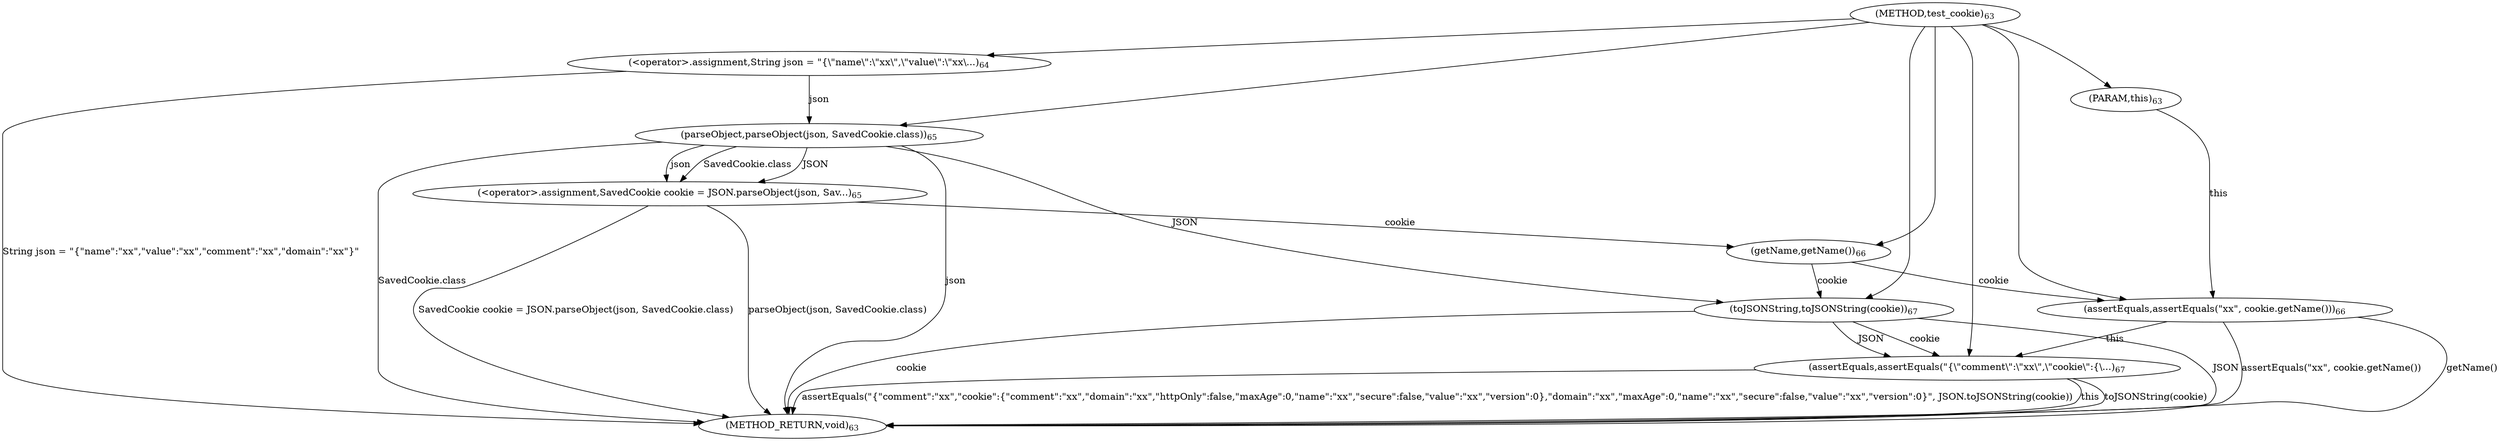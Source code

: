 digraph "test_cookie" {  
"161" [label = <(METHOD,test_cookie)<SUB>63</SUB>> ]
"187" [label = <(METHOD_RETURN,void)<SUB>63</SUB>> ]
"8" [label = <(PARAM,this)<SUB>63</SUB>> ]
"164" [label = <(&lt;operator&gt;.assignment,String json = &quot;{\&quot;name\&quot;:\&quot;xx\&quot;,\&quot;value\&quot;:\&quot;xx\...)<SUB>64</SUB>> ]
"168" [label = <(&lt;operator&gt;.assignment,SavedCookie cookie = JSON.parseObject(json, Sav...)<SUB>65</SUB>> ]
"176" [label = <(assertEquals,assertEquals(&quot;xx&quot;, cookie.getName()))<SUB>66</SUB>> ]
"180" [label = <(assertEquals,assertEquals(&quot;{\&quot;comment\&quot;:\&quot;xx\&quot;,\&quot;cookie\&quot;:{\...)<SUB>67</SUB>> ]
"164" [label = <(&lt;operator&gt;.assignment,String json = &quot;{\&quot;name\&quot;:\&quot;xx\&quot;,\&quot;value\&quot;:\&quot;xx\...)<SUB>64</SUB>> ]
"164" [label = <(&lt;operator&gt;.assignment,String json = &quot;{\&quot;name\&quot;:\&quot;xx\&quot;,\&quot;value\&quot;:\&quot;xx\...)<SUB>64</SUB>> ]
"168" [label = <(&lt;operator&gt;.assignment,SavedCookie cookie = JSON.parseObject(json, Sav...)<SUB>65</SUB>> ]
"168" [label = <(&lt;operator&gt;.assignment,SavedCookie cookie = JSON.parseObject(json, Sav...)<SUB>65</SUB>> ]
"176" [label = <(assertEquals,assertEquals(&quot;xx&quot;, cookie.getName()))<SUB>66</SUB>> ]
"176" [label = <(assertEquals,assertEquals(&quot;xx&quot;, cookie.getName()))<SUB>66</SUB>> ]
"176" [label = <(assertEquals,assertEquals(&quot;xx&quot;, cookie.getName()))<SUB>66</SUB>> ]
"180" [label = <(assertEquals,assertEquals(&quot;{\&quot;comment\&quot;:\&quot;xx\&quot;,\&quot;cookie\&quot;:{\...)<SUB>67</SUB>> ]
"180" [label = <(assertEquals,assertEquals(&quot;{\&quot;comment\&quot;:\&quot;xx\&quot;,\&quot;cookie\&quot;:{\...)<SUB>67</SUB>> ]
"180" [label = <(assertEquals,assertEquals(&quot;{\&quot;comment\&quot;:\&quot;xx\&quot;,\&quot;cookie\&quot;:{\...)<SUB>67</SUB>> ]
"170" [label = <(parseObject,parseObject(json, SavedCookie.class))<SUB>65</SUB>> ]
"170" [label = <(parseObject,parseObject(json, SavedCookie.class))<SUB>65</SUB>> ]
"170" [label = <(parseObject,parseObject(json, SavedCookie.class))<SUB>65</SUB>> ]
"178" [label = <(getName,getName())<SUB>66</SUB>> ]
"182" [label = <(toJSONString,toJSONString(cookie))<SUB>67</SUB>> ]
"182" [label = <(toJSONString,toJSONString(cookie))<SUB>67</SUB>> ]
  "164" -> "187"  [ label = "String json = &quot;{\&quot;name\&quot;:\&quot;xx\&quot;,\&quot;value\&quot;:\&quot;xx\&quot;,\&quot;comment\&quot;:\&quot;xx\&quot;,\&quot;domain\&quot;:\&quot;xx\&quot;}&quot;"] 
  "170" -> "187"  [ label = "json"] 
  "170" -> "187"  [ label = "SavedCookie.class"] 
  "168" -> "187"  [ label = "parseObject(json, SavedCookie.class)"] 
  "168" -> "187"  [ label = "SavedCookie cookie = JSON.parseObject(json, SavedCookie.class)"] 
  "176" -> "187"  [ label = "getName()"] 
  "176" -> "187"  [ label = "assertEquals(&quot;xx&quot;, cookie.getName())"] 
  "180" -> "187"  [ label = "this"] 
  "182" -> "187"  [ label = "JSON"] 
  "182" -> "187"  [ label = "cookie"] 
  "180" -> "187"  [ label = "toJSONString(cookie)"] 
  "180" -> "187"  [ label = "assertEquals(&quot;{\&quot;comment\&quot;:\&quot;xx\&quot;,\&quot;cookie\&quot;:{\&quot;comment\&quot;:\&quot;xx\&quot;,\&quot;domain\&quot;:\&quot;xx\&quot;,\&quot;httpOnly\&quot;:false,\&quot;maxAge\&quot;:0,\&quot;name\&quot;:\&quot;xx\&quot;,\&quot;secure\&quot;:false,\&quot;value\&quot;:\&quot;xx\&quot;,\&quot;version\&quot;:0},\&quot;domain\&quot;:\&quot;xx\&quot;,\&quot;maxAge\&quot;:0,\&quot;name\&quot;:\&quot;xx\&quot;,\&quot;secure\&quot;:false,\&quot;value\&quot;:\&quot;xx\&quot;,\&quot;version\&quot;:0}&quot;, JSON.toJSONString(cookie))"] 
  "161" -> "8" 
  "161" -> "164" 
  "170" -> "168"  [ label = "JSON"] 
  "170" -> "168"  [ label = "json"] 
  "170" -> "168"  [ label = "SavedCookie.class"] 
  "8" -> "176"  [ label = "this"] 
  "161" -> "176" 
  "178" -> "176"  [ label = "cookie"] 
  "176" -> "180"  [ label = "this"] 
  "161" -> "180" 
  "182" -> "180"  [ label = "JSON"] 
  "182" -> "180"  [ label = "cookie"] 
  "161" -> "170" 
  "164" -> "170"  [ label = "json"] 
  "168" -> "178"  [ label = "cookie"] 
  "161" -> "178" 
  "170" -> "182"  [ label = "JSON"] 
  "161" -> "182" 
  "178" -> "182"  [ label = "cookie"] 
}
